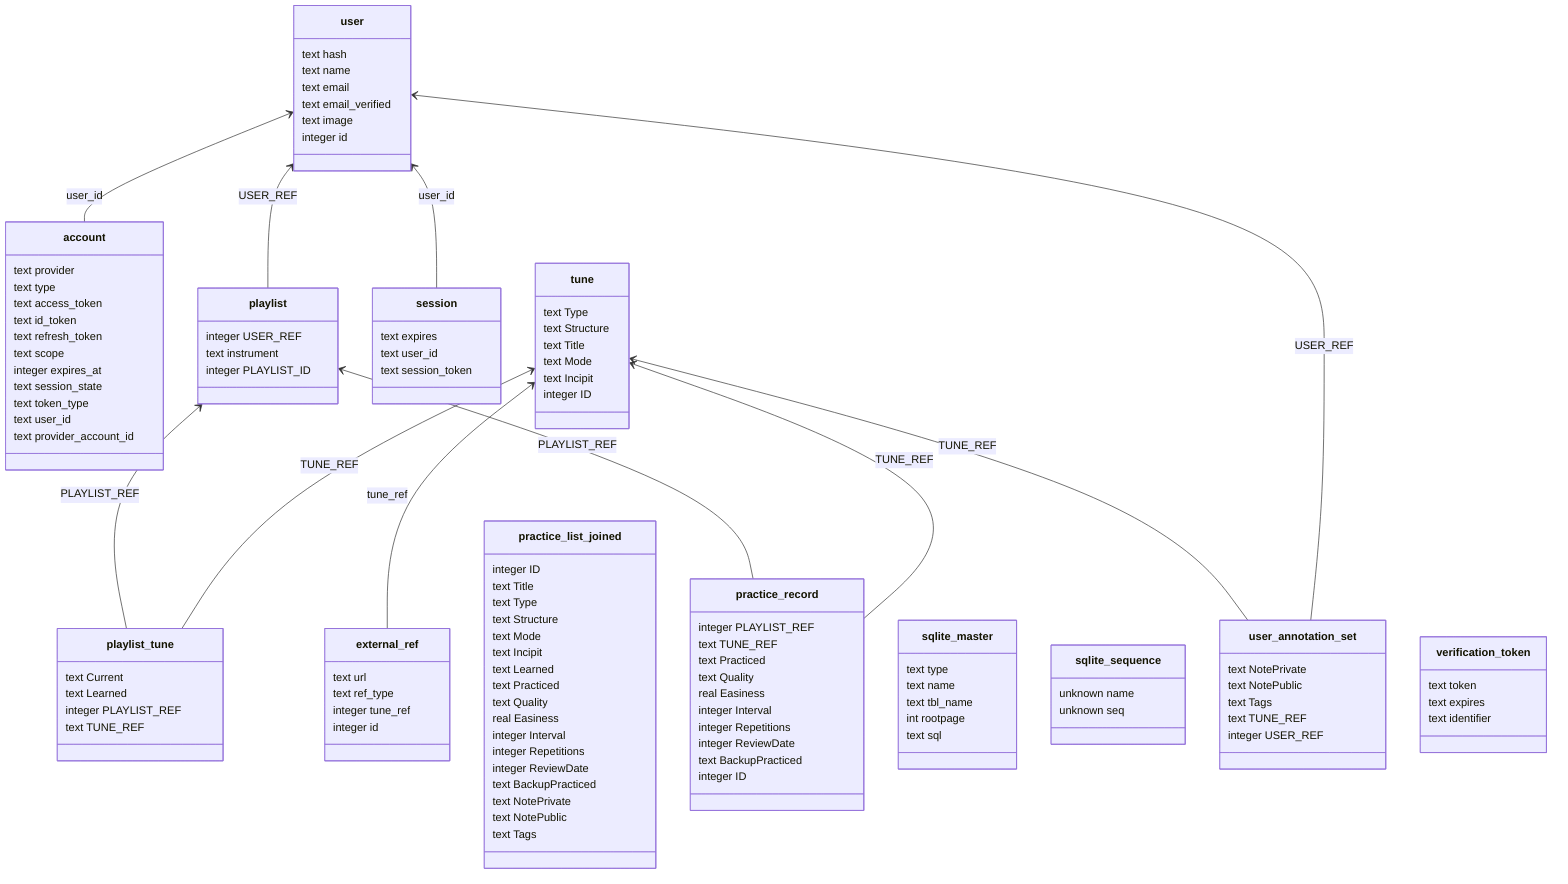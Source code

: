 classDiagram
direction BT
class account {
   text provider
   text type
   text access_token
   text id_token
   text refresh_token
   text scope
   integer expires_at
   text session_state
   text token_type
   text user_id
   text provider_account_id
}
class external_ref {
   text url
   text ref_type
   integer tune_ref
   integer id
}
class playlist {
   integer USER_REF
   text instrument
   integer PLAYLIST_ID
}
class playlist_tune {
   text Current
   text Learned
   integer PLAYLIST_REF
   text TUNE_REF
}
class practice_list_joined {
   integer ID
   text Title
   text Type
   text Structure
   text Mode
   text Incipit
   text Learned
   text Practiced
   text Quality
   real Easiness
   integer Interval
   integer Repetitions
   integer ReviewDate
   text BackupPracticed
   text NotePrivate
   text NotePublic
   text Tags
}
class practice_record {
   integer PLAYLIST_REF
   text TUNE_REF
   text Practiced
   text Quality
   real Easiness
   integer Interval
   integer Repetitions
   integer ReviewDate
   text BackupPracticed
   integer ID
}
class session {
   text expires
   text user_id
   text session_token
}
class sqlite_master {
   text type
   text name
   text tbl_name
   int rootpage
   text sql
}
class sqlite_sequence {
   unknown name
   unknown seq
}
class tune {
   text Type
   text Structure
   text Title
   text Mode
   text Incipit
   integer ID
}
class user {
   text hash
   text name
   text email
   text email_verified
   text image
   integer id
}
class user_annotation_set {
   text NotePrivate
   text NotePublic
   text Tags
   text TUNE_REF
   integer USER_REF
}
class verification_token {
   text token
   text expires
   text identifier
}

account  -->  user : user_id
external_ref  -->  tune : tune_ref
playlist  -->  user : USER_REF
playlist_tune  -->  playlist : PLAYLIST_REF
playlist_tune  -->  tune : TUNE_REF
practice_record  -->  playlist : PLAYLIST_REF
practice_record  -->  tune : TUNE_REF
session  -->  user : user_id
user_annotation_set  -->  tune : TUNE_REF
user_annotation_set  -->  user : USER_REF
